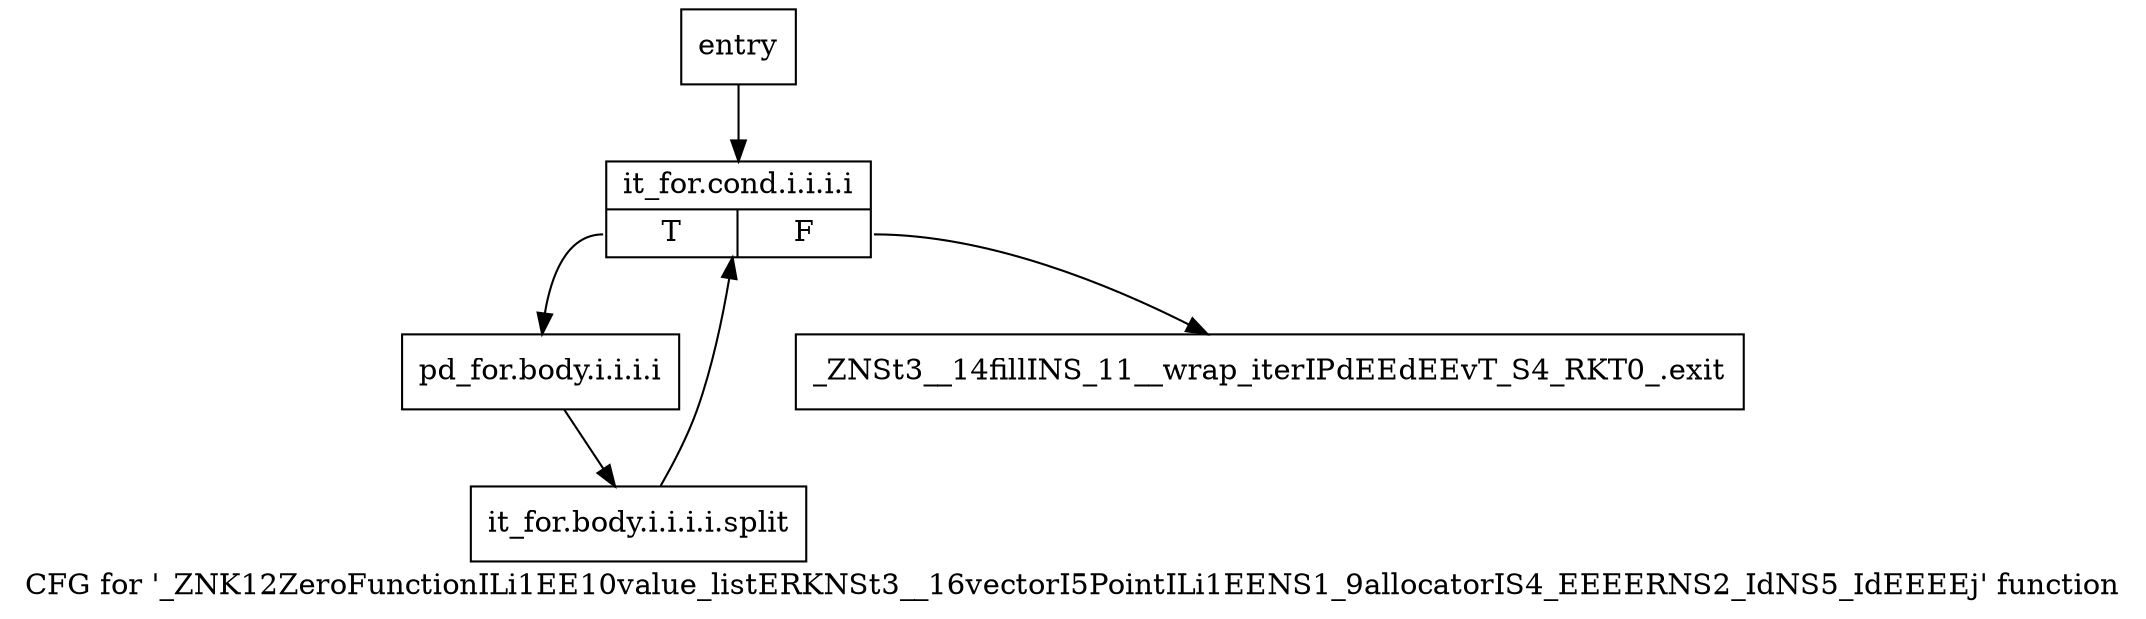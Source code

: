 digraph "CFG for '_ZNK12ZeroFunctionILi1EE10value_listERKNSt3__16vectorI5PointILi1EENS1_9allocatorIS4_EEEERNS2_IdNS5_IdEEEEj' function" {
	label="CFG for '_ZNK12ZeroFunctionILi1EE10value_listERKNSt3__16vectorI5PointILi1EENS1_9allocatorIS4_EEEERNS2_IdNS5_IdEEEEj' function";

	Node0x57b91b0 [shape=record,label="{entry}"];
	Node0x57b91b0 -> Node0x57b9200;
	Node0x57b9200 [shape=record,label="{it_for.cond.i.i.i.i|{<s0>T|<s1>F}}"];
	Node0x57b9200:s0 -> Node0x57b9250;
	Node0x57b9200:s1 -> Node0x57b92a0;
	Node0x57b9250 [shape=record,label="{pd_for.body.i.i.i.i}"];
	Node0x57b9250 -> Node0xa61e9b0;
	Node0xa61e9b0 [shape=record,label="{it_for.body.i.i.i.i.split}"];
	Node0xa61e9b0 -> Node0x57b9200;
	Node0x57b92a0 [shape=record,label="{_ZNSt3__14fillINS_11__wrap_iterIPdEEdEEvT_S4_RKT0_.exit}"];
}
